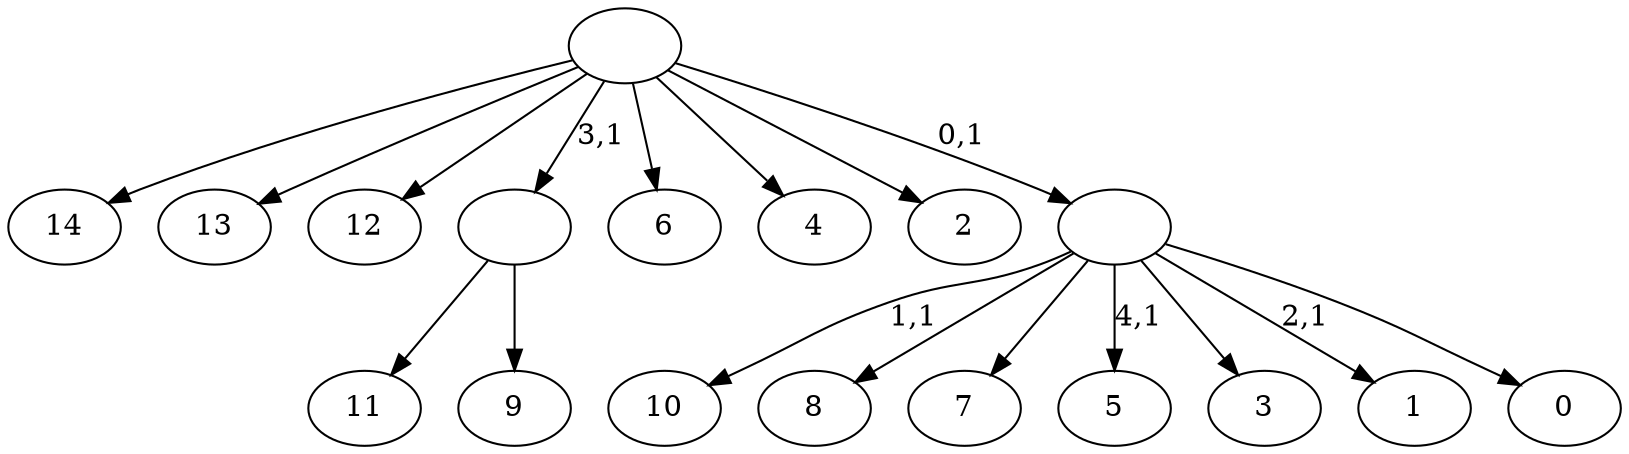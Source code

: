digraph T {
	20 [label="14"]
	19 [label="13"]
	18 [label="12"]
	17 [label="11"]
	16 [label="10"]
	14 [label="9"]
	13 [label=""]
	12 [label="8"]
	11 [label="7"]
	10 [label="6"]
	9 [label="5"]
	7 [label="4"]
	6 [label="3"]
	5 [label="2"]
	4 [label="1"]
	2 [label="0"]
	1 [label=""]
	0 [label=""]
	13 -> 17 [label=""]
	13 -> 14 [label=""]
	1 -> 4 [label="2,1"]
	1 -> 9 [label="4,1"]
	1 -> 16 [label="1,1"]
	1 -> 12 [label=""]
	1 -> 11 [label=""]
	1 -> 6 [label=""]
	1 -> 2 [label=""]
	0 -> 20 [label=""]
	0 -> 19 [label=""]
	0 -> 18 [label=""]
	0 -> 13 [label="3,1"]
	0 -> 10 [label=""]
	0 -> 7 [label=""]
	0 -> 5 [label=""]
	0 -> 1 [label="0,1"]
}

